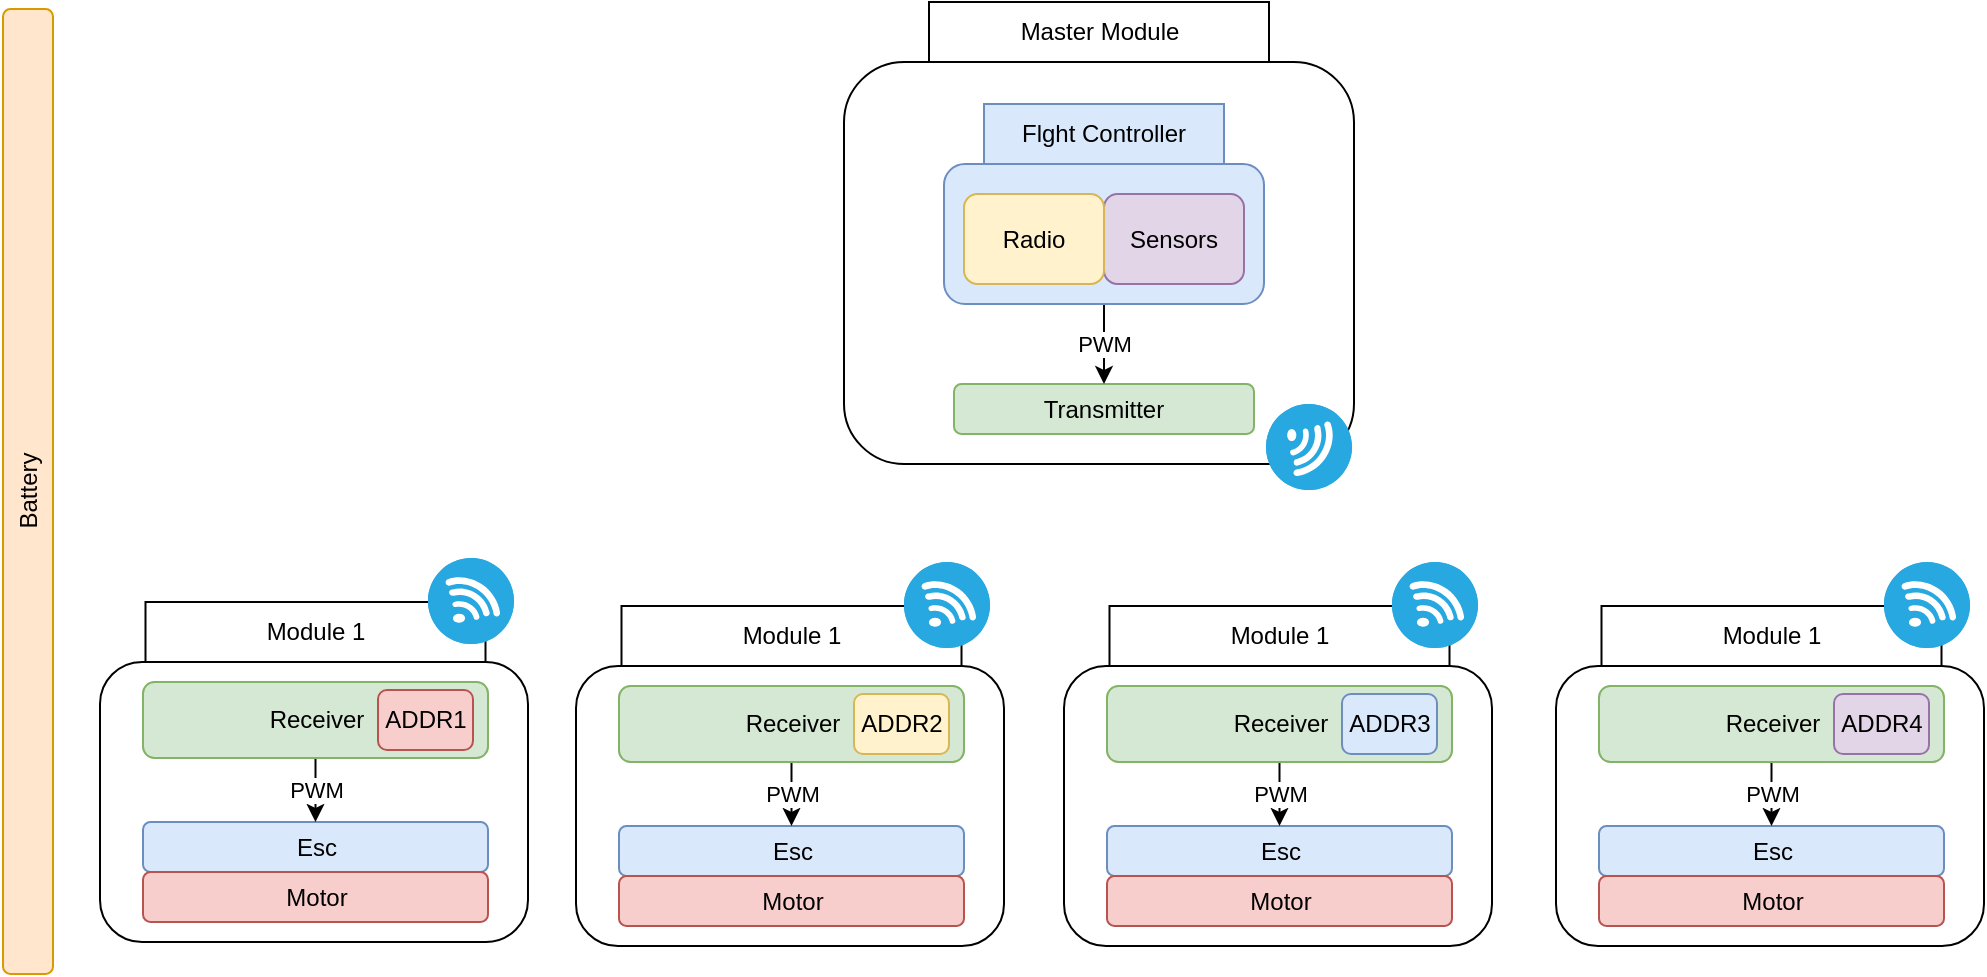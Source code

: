 <mxfile version="21.1.4" type="github">
  <diagram name="Pagina-1" id="vlm6lB6ihGMq4pOWuhoI">
    <mxGraphModel dx="1221" dy="668" grid="0" gridSize="10" guides="1" tooltips="1" connect="1" arrows="1" fold="1" page="1" pageScale="1" pageWidth="1169" pageHeight="827" math="0" shadow="0">
      <root>
        <mxCell id="0" />
        <mxCell id="1" parent="0" />
        <mxCell id="P0oKsgv2b1vY-4PQph8e-1" value="" style="rounded=1;whiteSpace=wrap;html=1;" parent="1" vertex="1">
          <mxGeometry x="468" y="133" width="255" height="201" as="geometry" />
        </mxCell>
        <mxCell id="P0oKsgv2b1vY-4PQph8e-2" value="Master Module" style="rounded=0;whiteSpace=wrap;html=1;" parent="1" vertex="1">
          <mxGeometry x="510.5" y="103" width="170" height="30" as="geometry" />
        </mxCell>
        <mxCell id="P0oKsgv2b1vY-4PQph8e-3" value="" style="fillColor=#28A8E0;verticalLabelPosition=bottom;sketch=0;html=1;strokeColor=#ffffff;verticalAlign=top;align=center;points=[[0.145,0.145,0],[0.5,0,0],[0.855,0.145,0],[1,0.5,0],[0.855,0.855,0],[0.5,1,0],[0.145,0.855,0],[0,0.5,0]];pointerEvents=1;shape=mxgraph.cisco_safe.compositeIcon;bgIcon=ellipse;resIcon=mxgraph.cisco_safe.capability.wireless_connection;rotation=90;" parent="1" vertex="1">
          <mxGeometry x="679" y="304" width="43" height="43" as="geometry" />
        </mxCell>
        <mxCell id="P0oKsgv2b1vY-4PQph8e-4" value="Transmitter" style="rounded=1;whiteSpace=wrap;html=1;fillColor=#d5e8d4;strokeColor=#82b366;" parent="1" vertex="1">
          <mxGeometry x="523" y="294" width="150" height="25" as="geometry" />
        </mxCell>
        <mxCell id="P0oKsgv2b1vY-4PQph8e-5" value="PWM" style="edgeStyle=orthogonalEdgeStyle;rounded=0;orthogonalLoop=1;jettySize=auto;html=1;exitX=0.5;exitY=1;exitDx=0;exitDy=0;entryX=0.5;entryY=0;entryDx=0;entryDy=0;" parent="1" source="P0oKsgv2b1vY-4PQph8e-7" target="P0oKsgv2b1vY-4PQph8e-4" edge="1">
          <mxGeometry relative="1" as="geometry" />
        </mxCell>
        <mxCell id="P0oKsgv2b1vY-4PQph8e-6" value="" style="group" parent="1" vertex="1" connectable="0">
          <mxGeometry x="518" y="154" width="160" height="100" as="geometry" />
        </mxCell>
        <mxCell id="P0oKsgv2b1vY-4PQph8e-7" value="" style="rounded=1;whiteSpace=wrap;html=1;fillColor=#dae8fc;strokeColor=#6c8ebf;" parent="P0oKsgv2b1vY-4PQph8e-6" vertex="1">
          <mxGeometry y="30" width="160" height="70" as="geometry" />
        </mxCell>
        <mxCell id="P0oKsgv2b1vY-4PQph8e-8" value="Sensors" style="rounded=1;whiteSpace=wrap;html=1;fillColor=#e1d5e7;strokeColor=#9673a6;" parent="P0oKsgv2b1vY-4PQph8e-6" vertex="1">
          <mxGeometry x="80" y="45" width="70" height="45" as="geometry" />
        </mxCell>
        <mxCell id="P0oKsgv2b1vY-4PQph8e-9" value="Radio" style="rounded=1;whiteSpace=wrap;html=1;fillColor=#fff2cc;strokeColor=#d6b656;" parent="P0oKsgv2b1vY-4PQph8e-6" vertex="1">
          <mxGeometry x="10" y="45" width="70" height="45" as="geometry" />
        </mxCell>
        <mxCell id="P0oKsgv2b1vY-4PQph8e-10" value="Flght Controller" style="rounded=0;whiteSpace=wrap;html=1;fillColor=#dae8fc;strokeColor=#6c8ebf;" parent="P0oKsgv2b1vY-4PQph8e-6" vertex="1">
          <mxGeometry x="20" width="120" height="30" as="geometry" />
        </mxCell>
        <mxCell id="P0oKsgv2b1vY-4PQph8e-11" value="Battery" style="rounded=1;whiteSpace=wrap;html=1;fillColor=#ffe6cc;strokeColor=#d79b00;rotation=-90;" parent="1" vertex="1">
          <mxGeometry x="-181.25" y="335.25" width="482.5" height="25" as="geometry" />
        </mxCell>
        <mxCell id="P0oKsgv2b1vY-4PQph8e-29" value="" style="rounded=1;whiteSpace=wrap;html=1;" parent="1" vertex="1">
          <mxGeometry x="96" y="433" width="214" height="140" as="geometry" />
        </mxCell>
        <mxCell id="P0oKsgv2b1vY-4PQph8e-30" value="Module 1" style="rounded=0;whiteSpace=wrap;html=1;" parent="1" vertex="1">
          <mxGeometry x="118.75" y="403" width="170" height="30" as="geometry" />
        </mxCell>
        <mxCell id="P0oKsgv2b1vY-4PQph8e-32" value="Esc" style="rounded=1;whiteSpace=wrap;html=1;fillColor=#dae8fc;strokeColor=#6c8ebf;" parent="1" vertex="1">
          <mxGeometry x="117.5" y="513" width="172.5" height="25" as="geometry" />
        </mxCell>
        <mxCell id="P0oKsgv2b1vY-4PQph8e-33" value="Motor" style="rounded=1;whiteSpace=wrap;html=1;fillColor=#f8cecc;strokeColor=#b85450;" parent="1" vertex="1">
          <mxGeometry x="117.5" y="538" width="172.5" height="25" as="geometry" />
        </mxCell>
        <mxCell id="P0oKsgv2b1vY-4PQph8e-34" value="PWM" style="edgeStyle=orthogonalEdgeStyle;rounded=0;orthogonalLoop=1;jettySize=auto;html=1;exitX=0.5;exitY=1;exitDx=0;exitDy=0;entryX=0.5;entryY=0;entryDx=0;entryDy=0;" parent="1" source="P0oKsgv2b1vY-4PQph8e-35" target="P0oKsgv2b1vY-4PQph8e-32" edge="1">
          <mxGeometry relative="1" as="geometry" />
        </mxCell>
        <mxCell id="P0oKsgv2b1vY-4PQph8e-35" value="Receiver" style="rounded=1;whiteSpace=wrap;html=1;fillColor=#d5e8d4;strokeColor=#82b366;align=center;" parent="1" vertex="1">
          <mxGeometry x="117.5" y="443" width="172.5" height="38" as="geometry" />
        </mxCell>
        <mxCell id="P0oKsgv2b1vY-4PQph8e-36" value="" style="fillColor=#28A8E0;verticalLabelPosition=bottom;sketch=0;html=1;strokeColor=#ffffff;verticalAlign=top;align=center;points=[[0.145,0.145,0],[0.5,0,0],[0.855,0.145,0],[1,0.5,0],[0.855,0.855,0],[0.5,1,0],[0.145,0.855,0],[0,0.5,0]];pointerEvents=1;shape=mxgraph.cisco_safe.compositeIcon;bgIcon=ellipse;resIcon=mxgraph.cisco_safe.capability.wireless_connection;" parent="1" vertex="1">
          <mxGeometry x="260" y="381" width="43" height="43" as="geometry" />
        </mxCell>
        <mxCell id="P0oKsgv2b1vY-4PQph8e-37" value="ADDR1" style="rounded=1;whiteSpace=wrap;html=1;fillColor=#f8cecc;strokeColor=#b85450;" parent="1" vertex="1">
          <mxGeometry x="235" y="447" width="47.5" height="30" as="geometry" />
        </mxCell>
        <mxCell id="4sx63ZYHNkQ9I55h2DVH-4" value="" style="rounded=1;whiteSpace=wrap;html=1;" parent="1" vertex="1">
          <mxGeometry x="334" y="435" width="214" height="140" as="geometry" />
        </mxCell>
        <mxCell id="4sx63ZYHNkQ9I55h2DVH-5" value="Module 1" style="rounded=0;whiteSpace=wrap;html=1;" parent="1" vertex="1">
          <mxGeometry x="356.75" y="405" width="170" height="30" as="geometry" />
        </mxCell>
        <mxCell id="4sx63ZYHNkQ9I55h2DVH-6" value="Esc" style="rounded=1;whiteSpace=wrap;html=1;fillColor=#dae8fc;strokeColor=#6c8ebf;" parent="1" vertex="1">
          <mxGeometry x="355.5" y="515" width="172.5" height="25" as="geometry" />
        </mxCell>
        <mxCell id="4sx63ZYHNkQ9I55h2DVH-7" value="Motor" style="rounded=1;whiteSpace=wrap;html=1;fillColor=#f8cecc;strokeColor=#b85450;" parent="1" vertex="1">
          <mxGeometry x="355.5" y="540" width="172.5" height="25" as="geometry" />
        </mxCell>
        <mxCell id="4sx63ZYHNkQ9I55h2DVH-8" value="PWM" style="edgeStyle=orthogonalEdgeStyle;rounded=0;orthogonalLoop=1;jettySize=auto;html=1;exitX=0.5;exitY=1;exitDx=0;exitDy=0;entryX=0.5;entryY=0;entryDx=0;entryDy=0;" parent="1" source="4sx63ZYHNkQ9I55h2DVH-9" target="4sx63ZYHNkQ9I55h2DVH-6" edge="1">
          <mxGeometry relative="1" as="geometry" />
        </mxCell>
        <mxCell id="4sx63ZYHNkQ9I55h2DVH-9" value="Receiver" style="rounded=1;whiteSpace=wrap;html=1;fillColor=#d5e8d4;strokeColor=#82b366;align=center;" parent="1" vertex="1">
          <mxGeometry x="355.5" y="445" width="172.5" height="38" as="geometry" />
        </mxCell>
        <mxCell id="4sx63ZYHNkQ9I55h2DVH-10" value="" style="fillColor=#28A8E0;verticalLabelPosition=bottom;sketch=0;html=1;strokeColor=#ffffff;verticalAlign=top;align=center;points=[[0.145,0.145,0],[0.5,0,0],[0.855,0.145,0],[1,0.5,0],[0.855,0.855,0],[0.5,1,0],[0.145,0.855,0],[0,0.5,0]];pointerEvents=1;shape=mxgraph.cisco_safe.compositeIcon;bgIcon=ellipse;resIcon=mxgraph.cisco_safe.capability.wireless_connection;" parent="1" vertex="1">
          <mxGeometry x="498" y="383" width="43" height="43" as="geometry" />
        </mxCell>
        <mxCell id="4sx63ZYHNkQ9I55h2DVH-11" value="ADDR2" style="rounded=1;whiteSpace=wrap;html=1;fillColor=#fff2cc;strokeColor=#d6b656;" parent="1" vertex="1">
          <mxGeometry x="473" y="449" width="47.5" height="30" as="geometry" />
        </mxCell>
        <mxCell id="4sx63ZYHNkQ9I55h2DVH-12" value="" style="rounded=1;whiteSpace=wrap;html=1;" parent="1" vertex="1">
          <mxGeometry x="578" y="435" width="214" height="140" as="geometry" />
        </mxCell>
        <mxCell id="4sx63ZYHNkQ9I55h2DVH-13" value="Module 1" style="rounded=0;whiteSpace=wrap;html=1;" parent="1" vertex="1">
          <mxGeometry x="600.75" y="405" width="170" height="30" as="geometry" />
        </mxCell>
        <mxCell id="4sx63ZYHNkQ9I55h2DVH-14" value="Esc" style="rounded=1;whiteSpace=wrap;html=1;fillColor=#dae8fc;strokeColor=#6c8ebf;" parent="1" vertex="1">
          <mxGeometry x="599.5" y="515" width="172.5" height="25" as="geometry" />
        </mxCell>
        <mxCell id="4sx63ZYHNkQ9I55h2DVH-15" value="Motor" style="rounded=1;whiteSpace=wrap;html=1;fillColor=#f8cecc;strokeColor=#b85450;" parent="1" vertex="1">
          <mxGeometry x="599.5" y="540" width="172.5" height="25" as="geometry" />
        </mxCell>
        <mxCell id="4sx63ZYHNkQ9I55h2DVH-16" value="PWM" style="edgeStyle=orthogonalEdgeStyle;rounded=0;orthogonalLoop=1;jettySize=auto;html=1;exitX=0.5;exitY=1;exitDx=0;exitDy=0;entryX=0.5;entryY=0;entryDx=0;entryDy=0;" parent="1" source="4sx63ZYHNkQ9I55h2DVH-17" target="4sx63ZYHNkQ9I55h2DVH-14" edge="1">
          <mxGeometry relative="1" as="geometry" />
        </mxCell>
        <mxCell id="4sx63ZYHNkQ9I55h2DVH-17" value="Receiver" style="rounded=1;whiteSpace=wrap;html=1;fillColor=#d5e8d4;strokeColor=#82b366;align=center;" parent="1" vertex="1">
          <mxGeometry x="599.5" y="445" width="172.5" height="38" as="geometry" />
        </mxCell>
        <mxCell id="4sx63ZYHNkQ9I55h2DVH-18" value="" style="fillColor=#28A8E0;verticalLabelPosition=bottom;sketch=0;html=1;strokeColor=#ffffff;verticalAlign=top;align=center;points=[[0.145,0.145,0],[0.5,0,0],[0.855,0.145,0],[1,0.5,0],[0.855,0.855,0],[0.5,1,0],[0.145,0.855,0],[0,0.5,0]];pointerEvents=1;shape=mxgraph.cisco_safe.compositeIcon;bgIcon=ellipse;resIcon=mxgraph.cisco_safe.capability.wireless_connection;" parent="1" vertex="1">
          <mxGeometry x="742" y="383" width="43" height="43" as="geometry" />
        </mxCell>
        <mxCell id="4sx63ZYHNkQ9I55h2DVH-19" value="ADDR3" style="rounded=1;whiteSpace=wrap;html=1;fillColor=#dae8fc;strokeColor=#6c8ebf;" parent="1" vertex="1">
          <mxGeometry x="717" y="449" width="47.5" height="30" as="geometry" />
        </mxCell>
        <mxCell id="4sx63ZYHNkQ9I55h2DVH-20" value="" style="rounded=1;whiteSpace=wrap;html=1;" parent="1" vertex="1">
          <mxGeometry x="824" y="435" width="214" height="140" as="geometry" />
        </mxCell>
        <mxCell id="4sx63ZYHNkQ9I55h2DVH-21" value="Module 1" style="rounded=0;whiteSpace=wrap;html=1;" parent="1" vertex="1">
          <mxGeometry x="846.75" y="405" width="170" height="30" as="geometry" />
        </mxCell>
        <mxCell id="4sx63ZYHNkQ9I55h2DVH-22" value="Esc" style="rounded=1;whiteSpace=wrap;html=1;fillColor=#dae8fc;strokeColor=#6c8ebf;" parent="1" vertex="1">
          <mxGeometry x="845.5" y="515" width="172.5" height="25" as="geometry" />
        </mxCell>
        <mxCell id="4sx63ZYHNkQ9I55h2DVH-23" value="Motor" style="rounded=1;whiteSpace=wrap;html=1;fillColor=#f8cecc;strokeColor=#b85450;" parent="1" vertex="1">
          <mxGeometry x="845.5" y="540" width="172.5" height="25" as="geometry" />
        </mxCell>
        <mxCell id="4sx63ZYHNkQ9I55h2DVH-24" value="PWM" style="edgeStyle=orthogonalEdgeStyle;rounded=0;orthogonalLoop=1;jettySize=auto;html=1;exitX=0.5;exitY=1;exitDx=0;exitDy=0;entryX=0.5;entryY=0;entryDx=0;entryDy=0;" parent="1" source="4sx63ZYHNkQ9I55h2DVH-25" target="4sx63ZYHNkQ9I55h2DVH-22" edge="1">
          <mxGeometry relative="1" as="geometry" />
        </mxCell>
        <mxCell id="4sx63ZYHNkQ9I55h2DVH-25" value="Receiver" style="rounded=1;whiteSpace=wrap;html=1;fillColor=#d5e8d4;strokeColor=#82b366;align=center;" parent="1" vertex="1">
          <mxGeometry x="845.5" y="445" width="172.5" height="38" as="geometry" />
        </mxCell>
        <mxCell id="4sx63ZYHNkQ9I55h2DVH-26" value="" style="fillColor=#28A8E0;verticalLabelPosition=bottom;sketch=0;html=1;strokeColor=#ffffff;verticalAlign=top;align=center;points=[[0.145,0.145,0],[0.5,0,0],[0.855,0.145,0],[1,0.5,0],[0.855,0.855,0],[0.5,1,0],[0.145,0.855,0],[0,0.5,0]];pointerEvents=1;shape=mxgraph.cisco_safe.compositeIcon;bgIcon=ellipse;resIcon=mxgraph.cisco_safe.capability.wireless_connection;" parent="1" vertex="1">
          <mxGeometry x="988" y="383" width="43" height="43" as="geometry" />
        </mxCell>
        <mxCell id="4sx63ZYHNkQ9I55h2DVH-27" value="ADDR4" style="rounded=1;whiteSpace=wrap;html=1;fillColor=#e1d5e7;strokeColor=#9673a6;" parent="1" vertex="1">
          <mxGeometry x="963" y="449" width="47.5" height="30" as="geometry" />
        </mxCell>
      </root>
    </mxGraphModel>
  </diagram>
</mxfile>
